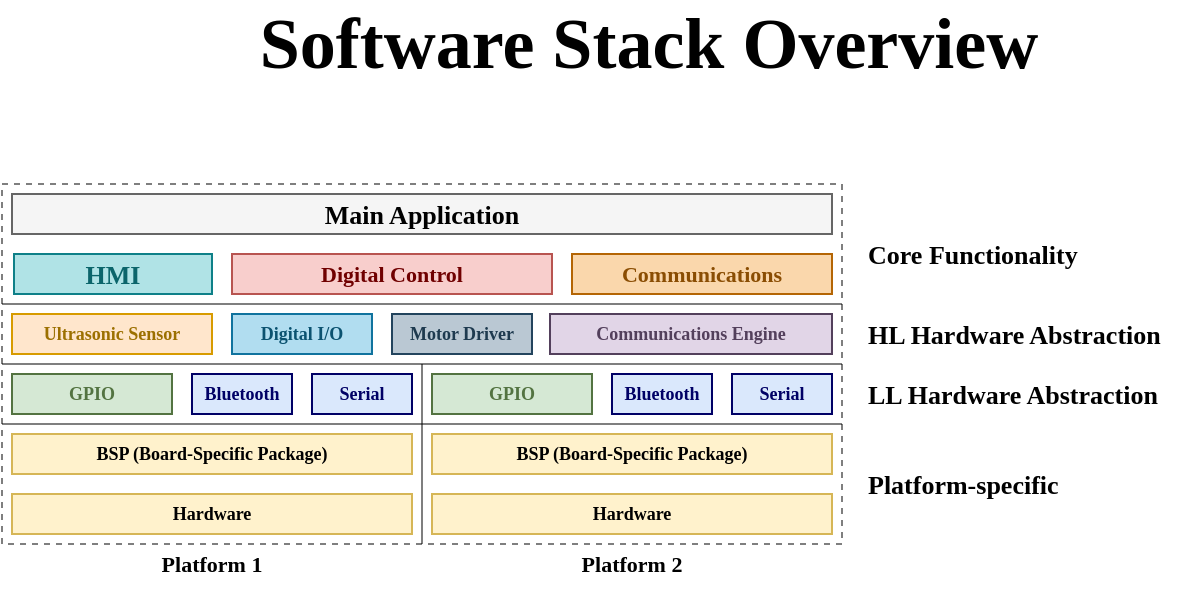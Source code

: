 <mxfile version="13.0.7" type="device"><diagram id="33SzdTp0CWMUpX57nA3J" name="Page-1"><mxGraphModel dx="1666" dy="758" grid="1" gridSize="10" guides="1" tooltips="1" connect="1" arrows="1" fold="1" page="1" pageScale="1" pageWidth="827" pageHeight="1169" math="0" shadow="0"><root><mxCell id="0"/><mxCell id="1" parent="0"/><mxCell id="rsQfgp5JNzCqcG-RxwhM-18" value="" style="rounded=0;whiteSpace=wrap;html=1;labelBackgroundColor=none;fontFamily=Consolas;fontSize=13;opacity=50;align=center;dashed=1;fillColor=none;" vertex="1" parent="1"><mxGeometry x="90" y="190" width="420" height="30" as="geometry"/></mxCell><mxCell id="Dhdxwxn2ZVJL4eZts-RI-178" value="" style="rounded=0;whiteSpace=wrap;html=1;labelBackgroundColor=none;fontFamily=Consolas;fontSize=9;opacity=50;align=center;dashed=1;fillColor=none;" parent="1" vertex="1"><mxGeometry x="300" y="220" width="210" height="30" as="geometry"/></mxCell><mxCell id="Dhdxwxn2ZVJL4eZts-RI-191" value="GPIO" style="rounded=0;whiteSpace=wrap;html=1;labelBackgroundColor=none;strokeColor=#537341;fillColor=#d5e8d4;fontFamily=Consolas;fontSize=9;align=center;gradientDirection=east;fontColor=#537341;fontStyle=1" parent="1" vertex="1"><mxGeometry x="305" y="225" width="80" height="20" as="geometry"/></mxCell><mxCell id="Dhdxwxn2ZVJL4eZts-RI-183" value="" style="rounded=0;whiteSpace=wrap;html=1;labelBackgroundColor=none;fontFamily=Consolas;fontSize=9;opacity=50;align=center;dashed=1;fillColor=none;" parent="1" vertex="1"><mxGeometry x="300" y="250" width="210" height="60" as="geometry"/></mxCell><mxCell id="Dhdxwxn2ZVJL4eZts-RI-179" value="" style="rounded=0;whiteSpace=wrap;html=1;labelBackgroundColor=none;fontFamily=Consolas;fontSize=13;opacity=50;align=center;dashed=1;fillColor=none;" parent="1" vertex="1"><mxGeometry x="90" y="130" width="420" height="60" as="geometry"/></mxCell><mxCell id="Dhdxwxn2ZVJL4eZts-RI-1" value="Software Stack Overview" style="text;html=1;strokeColor=none;fillColor=none;align=center;verticalAlign=middle;whiteSpace=wrap;rounded=0;fontFamily=Consolas;fontSize=36;fontStyle=1" parent="1" vertex="1"><mxGeometry x="177" y="50" width="473" height="20" as="geometry"/></mxCell><mxCell id="Dhdxwxn2ZVJL4eZts-RI-84" value="Bluetooth" style="rounded=0;whiteSpace=wrap;html=1;fontFamily=Consolas;fontSize=9;align=center;fillColor=#dae8fc;fontStyle=1;spacingRight=0;strokeColor=#000066;fontColor=#000066;verticalAlign=middle;" parent="1" vertex="1"><mxGeometry x="395" y="225" width="50" height="20" as="geometry"/></mxCell><mxCell id="Dhdxwxn2ZVJL4eZts-RI-85" value="Serial" style="rounded=0;whiteSpace=wrap;html=1;fontFamily=Consolas;fontSize=9;align=center;fillColor=#dae8fc;fontStyle=1;spacingRight=0;strokeColor=#000066;fontColor=#000066;verticalAlign=middle;" parent="1" vertex="1"><mxGeometry x="455" y="225" width="50" height="20" as="geometry"/></mxCell><mxCell id="Dhdxwxn2ZVJL4eZts-RI-86" value="BSP (Board-Specific Package)" style="rounded=0;whiteSpace=wrap;html=1;fontFamily=Consolas;fontSize=9;align=center;fillColor=#fff2cc;fontStyle=1;spacingRight=0;strokeColor=#d6b656;verticalAlign=middle;" parent="1" vertex="1"><mxGeometry x="305" y="255" width="200" height="20" as="geometry"/></mxCell><mxCell id="Dhdxwxn2ZVJL4eZts-RI-87" value="Hardware" style="rounded=0;whiteSpace=wrap;html=1;fontFamily=Consolas;fontSize=9;align=center;fillColor=#fff2cc;fontStyle=1;spacingRight=0;strokeColor=#d6b656;verticalAlign=middle;" parent="1" vertex="1"><mxGeometry x="305" y="285" width="200" height="20" as="geometry"/></mxCell><mxCell id="Dhdxwxn2ZVJL4eZts-RI-93" value="Communications" style="rounded=0;whiteSpace=wrap;html=1;fontFamily=Consolas;fontSize=11;align=center;fillColor=#fad7ac;fontStyle=1;spacingRight=0;strokeColor=#b46504;labelPosition=center;verticalLabelPosition=middle;verticalAlign=middle;fontColor=#8A4D03;" parent="1" vertex="1"><mxGeometry x="375" y="165" width="130" height="20" as="geometry"/></mxCell><mxCell id="Dhdxwxn2ZVJL4eZts-RI-102" value="Digital Control" style="rounded=0;whiteSpace=wrap;html=1;fontFamily=Consolas;fontSize=11;align=center;fillColor=#f8cecc;fontStyle=1;spacingRight=0;strokeColor=#b85450;labelPosition=center;verticalLabelPosition=middle;verticalAlign=middle;fontColor=#700000;labelBackgroundColor=none;" parent="1" vertex="1"><mxGeometry x="205" y="165" width="160" height="20" as="geometry"/></mxCell><mxCell id="Dhdxwxn2ZVJL4eZts-RI-160" value="Communications Engine" style="rounded=0;whiteSpace=wrap;html=1;fontFamily=Consolas;fontSize=9;align=center;fillColor=#e1d5e7;fontStyle=1;spacingRight=0;strokeColor=#53405C;labelPosition=center;verticalLabelPosition=middle;verticalAlign=middle;fontColor=#53405C;" parent="1" vertex="1"><mxGeometry x="364" y="195" width="141" height="20" as="geometry"/></mxCell><mxCell id="Dhdxwxn2ZVJL4eZts-RI-170" value="&lt;span style=&quot;color: rgb(0 , 0 , 0) ; text-align: left&quot;&gt;Main Application&lt;/span&gt;" style="rounded=0;whiteSpace=wrap;html=1;fontFamily=Consolas;fontSize=13;align=center;fillColor=#f5f5f5;fontStyle=1;spacingRight=0;strokeColor=#666666;labelPosition=center;verticalLabelPosition=middle;verticalAlign=middle;fontColor=#333333;" parent="1" vertex="1"><mxGeometry x="95" y="135" width="410" height="20" as="geometry"/></mxCell><mxCell id="Dhdxwxn2ZVJL4eZts-RI-180" value="Core Functionality" style="text;html=1;strokeColor=none;fillColor=none;align=left;verticalAlign=middle;whiteSpace=wrap;rounded=0;dashed=1;labelBackgroundColor=none;fontFamily=Consolas;fontSize=13;fontColor=#000000;opacity=50;fontStyle=1;rotation=0;" parent="1" vertex="1"><mxGeometry x="521" y="155" width="150" height="20" as="geometry"/></mxCell><mxCell id="Dhdxwxn2ZVJL4eZts-RI-181" value="HL Hardware Abstraction" style="text;html=1;strokeColor=none;fillColor=none;align=left;verticalAlign=middle;whiteSpace=wrap;rounded=0;dashed=1;labelBackgroundColor=none;fontFamily=Consolas;fontSize=13;fontColor=#000000;opacity=50;fontStyle=1;rotation=0;" parent="1" vertex="1"><mxGeometry x="521" y="195" width="169" height="20" as="geometry"/></mxCell><mxCell id="Dhdxwxn2ZVJL4eZts-RI-184" value="Platform-specific" style="text;html=1;strokeColor=none;fillColor=none;align=left;verticalAlign=middle;whiteSpace=wrap;rounded=0;dashed=1;labelBackgroundColor=none;fontFamily=Consolas;fontSize=13;fontColor=#000000;opacity=50;fontStyle=1;rotation=0;" parent="1" vertex="1"><mxGeometry x="521" y="265" width="150" height="30" as="geometry"/></mxCell><mxCell id="Dhdxwxn2ZVJL4eZts-RI-194" value="HMI" style="rounded=0;whiteSpace=wrap;html=1;fontFamily=Consolas;fontSize=13;align=center;fillColor=#b0e3e6;fontStyle=1;spacingRight=0;strokeColor=#0e8088;labelPosition=center;verticalLabelPosition=middle;verticalAlign=middle;labelBackgroundColor=none;fontColor=#0B656B;" parent="1" vertex="1"><mxGeometry x="96" y="165" width="99" height="20" as="geometry"/></mxCell><mxCell id="rsQfgp5JNzCqcG-RxwhM-19" value="LL Hardware Abstraction" style="text;html=1;strokeColor=none;fillColor=none;align=left;verticalAlign=middle;whiteSpace=wrap;rounded=0;dashed=1;labelBackgroundColor=none;fontFamily=Consolas;fontSize=13;fontColor=#000000;opacity=50;fontStyle=1;rotation=0;" vertex="1" parent="1"><mxGeometry x="521" y="225" width="169" height="20" as="geometry"/></mxCell><mxCell id="rsQfgp5JNzCqcG-RxwhM-20" value="Digital I/O" style="rounded=0;whiteSpace=wrap;html=1;fontFamily=Consolas;fontSize=9;align=center;fillColor=#b1ddf0;fontStyle=1;spacingRight=0;strokeColor=#10739e;labelPosition=center;verticalLabelPosition=middle;verticalAlign=middle;fontColor=#0B5270;" vertex="1" parent="1"><mxGeometry x="205" y="195" width="70" height="20" as="geometry"/></mxCell><mxCell id="rsQfgp5JNzCqcG-RxwhM-21" value="Motor Driver" style="rounded=0;whiteSpace=wrap;html=1;fontFamily=Consolas;fontSize=9;align=center;fillColor=#bac8d3;fontStyle=1;spacingRight=0;strokeColor=#23445d;labelPosition=center;verticalLabelPosition=middle;verticalAlign=middle;fontColor=#1E3A4F;" vertex="1" parent="1"><mxGeometry x="285" y="195" width="70" height="20" as="geometry"/></mxCell><mxCell id="rsQfgp5JNzCqcG-RxwhM-23" value="" style="rounded=0;whiteSpace=wrap;html=1;labelBackgroundColor=none;fontFamily=Consolas;fontSize=9;opacity=50;align=center;dashed=1;fillColor=none;" vertex="1" parent="1"><mxGeometry x="90" y="220" width="210" height="30" as="geometry"/></mxCell><mxCell id="rsQfgp5JNzCqcG-RxwhM-24" value="GPIO" style="rounded=0;whiteSpace=wrap;html=1;labelBackgroundColor=none;strokeColor=#537341;fillColor=#d5e8d4;fontFamily=Consolas;fontSize=9;align=center;gradientDirection=east;fontColor=#537341;fontStyle=1" vertex="1" parent="1"><mxGeometry x="95" y="225" width="80" height="20" as="geometry"/></mxCell><mxCell id="rsQfgp5JNzCqcG-RxwhM-25" value="" style="rounded=0;whiteSpace=wrap;html=1;labelBackgroundColor=none;fontFamily=Consolas;fontSize=9;opacity=50;align=center;dashed=1;fillColor=none;" vertex="1" parent="1"><mxGeometry x="90" y="250" width="210" height="60" as="geometry"/></mxCell><mxCell id="rsQfgp5JNzCqcG-RxwhM-26" value="Bluetooth" style="rounded=0;whiteSpace=wrap;html=1;fontFamily=Consolas;fontSize=9;align=center;fillColor=#dae8fc;fontStyle=1;spacingRight=0;strokeColor=#000066;fontColor=#000066;verticalAlign=middle;" vertex="1" parent="1"><mxGeometry x="185" y="225" width="50" height="20" as="geometry"/></mxCell><mxCell id="rsQfgp5JNzCqcG-RxwhM-27" value="Serial" style="rounded=0;whiteSpace=wrap;html=1;fontFamily=Consolas;fontSize=9;align=center;fillColor=#dae8fc;fontStyle=1;spacingRight=0;strokeColor=#000066;fontColor=#000066;verticalAlign=middle;" vertex="1" parent="1"><mxGeometry x="245" y="225" width="50" height="20" as="geometry"/></mxCell><mxCell id="rsQfgp5JNzCqcG-RxwhM-28" value="BSP (Board-Specific Package)" style="rounded=0;whiteSpace=wrap;html=1;fontFamily=Consolas;fontSize=9;align=center;fillColor=#fff2cc;fontStyle=1;spacingRight=0;strokeColor=#d6b656;verticalAlign=middle;" vertex="1" parent="1"><mxGeometry x="95" y="255" width="200" height="20" as="geometry"/></mxCell><mxCell id="rsQfgp5JNzCqcG-RxwhM-29" value="Hardware" style="rounded=0;whiteSpace=wrap;html=1;fontFamily=Consolas;fontSize=9;align=center;fillColor=#fff2cc;fontStyle=1;spacingRight=0;strokeColor=#d6b656;verticalAlign=middle;" vertex="1" parent="1"><mxGeometry x="95" y="285" width="200" height="20" as="geometry"/></mxCell><mxCell id="rsQfgp5JNzCqcG-RxwhM-30" value="Platform 1" style="text;html=1;strokeColor=none;fillColor=none;align=center;verticalAlign=middle;whiteSpace=wrap;rounded=0;dashed=1;labelBackgroundColor=none;fontFamily=Consolas;fontSize=11;fontColor=#000000;opacity=50;fontStyle=1;rotation=0;" vertex="1" parent="1"><mxGeometry x="120" y="305" width="150" height="30" as="geometry"/></mxCell><mxCell id="rsQfgp5JNzCqcG-RxwhM-31" value="Platform 2" style="text;html=1;strokeColor=none;fillColor=none;align=center;verticalAlign=middle;whiteSpace=wrap;rounded=0;dashed=1;labelBackgroundColor=none;fontFamily=Consolas;fontSize=11;fontColor=#000000;opacity=50;fontStyle=1;rotation=0;" vertex="1" parent="1"><mxGeometry x="330" y="305" width="150" height="30" as="geometry"/></mxCell><mxCell id="rsQfgp5JNzCqcG-RxwhM-32" value="Ultrasonic Sensor" style="rounded=0;whiteSpace=wrap;html=1;fontFamily=Consolas;fontSize=9;align=center;fillColor=#ffe6cc;fontStyle=1;spacingRight=0;strokeColor=#d79b00;labelPosition=center;verticalLabelPosition=middle;verticalAlign=middle;fontColor=#9C7000;" vertex="1" parent="1"><mxGeometry x="95" y="195" width="100" height="20" as="geometry"/></mxCell></root></mxGraphModel></diagram></mxfile>